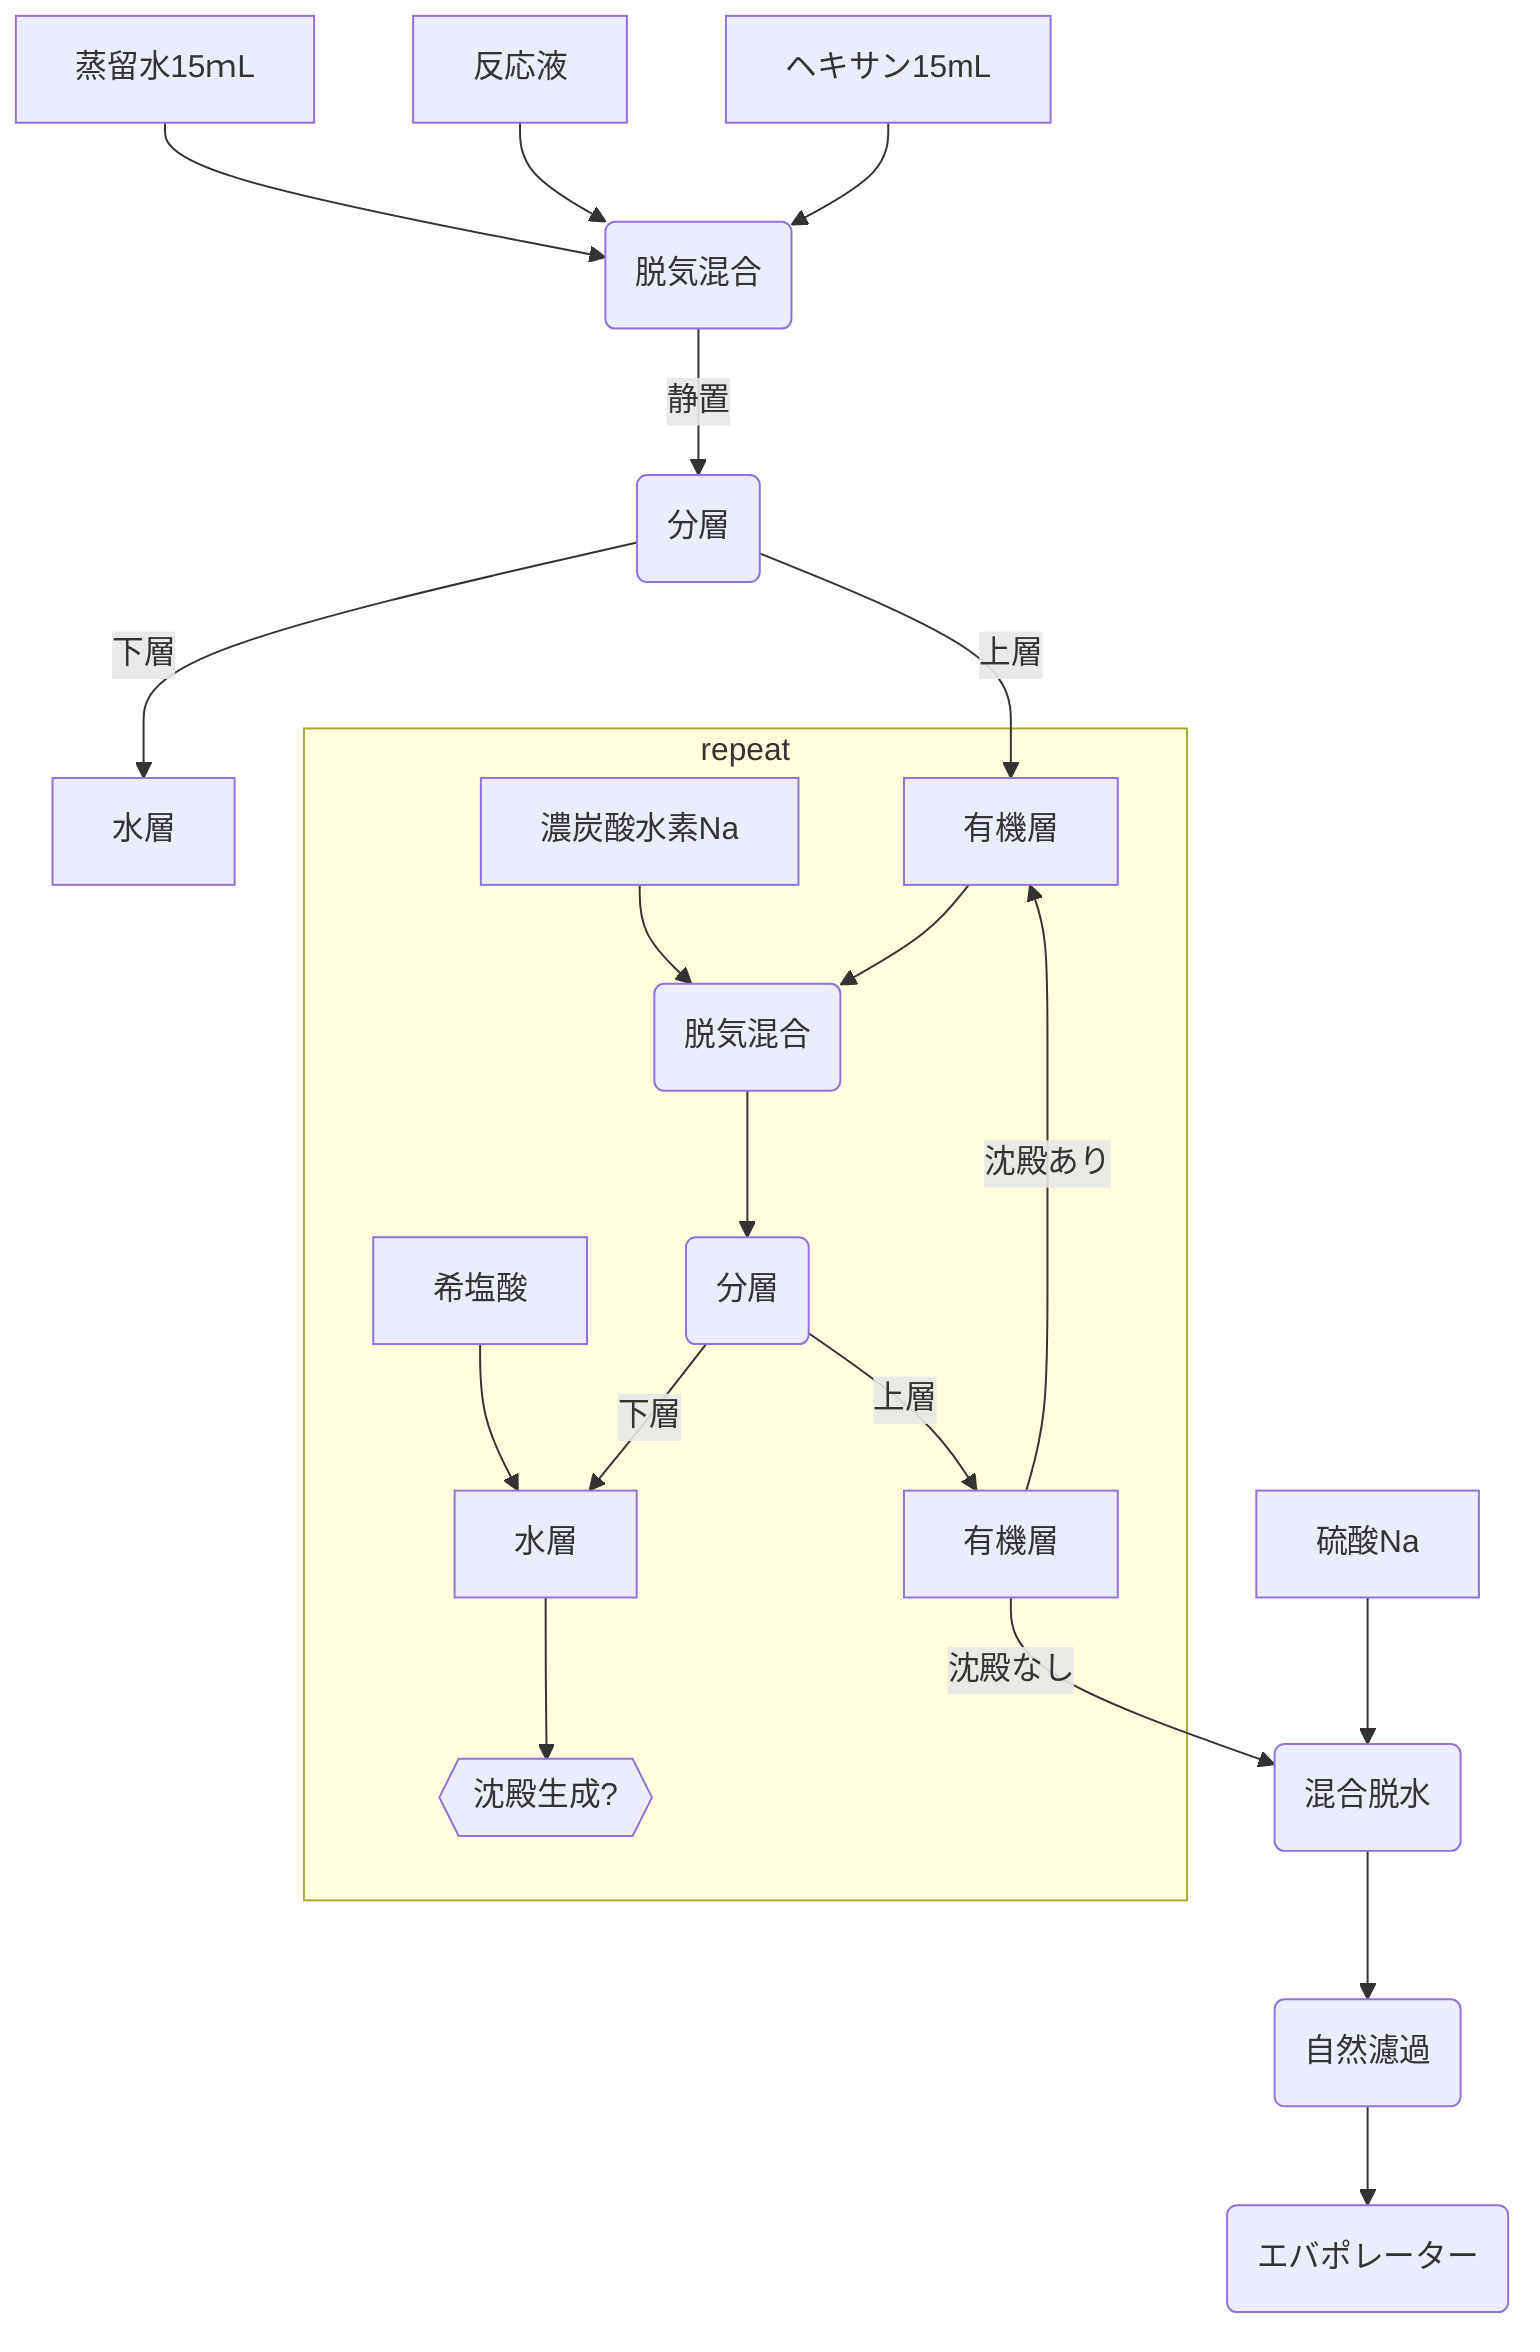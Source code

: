 graph TD
1[蒸留水15ｍL]
2[反応液]
3[ヘキサン15mL]
4(脱気混合)
5(分層)
6[水層]
7[有機層]
8[濃炭酸水素Na]
9(脱気混合)
10(分層)
11[水層]
12[有機層]
13[希塩酸]
14{{沈殿生成?}}
15(混合脱水)
16[硫酸Na]
17(自然濾過)
18(エバポレーター)

1-->4
2-->4
3-->4
4-->|静置|5
5-->|下層|6
5-->|上層|7

subgraph repeat
8-->9
7-->9
9-->10
10-->|上層|12
13-->11
10-->|下層|11
11-->14
end

12-->|沈殿あり|7
12-->|沈殿なし|15
16-->15
15-->17
17-->18